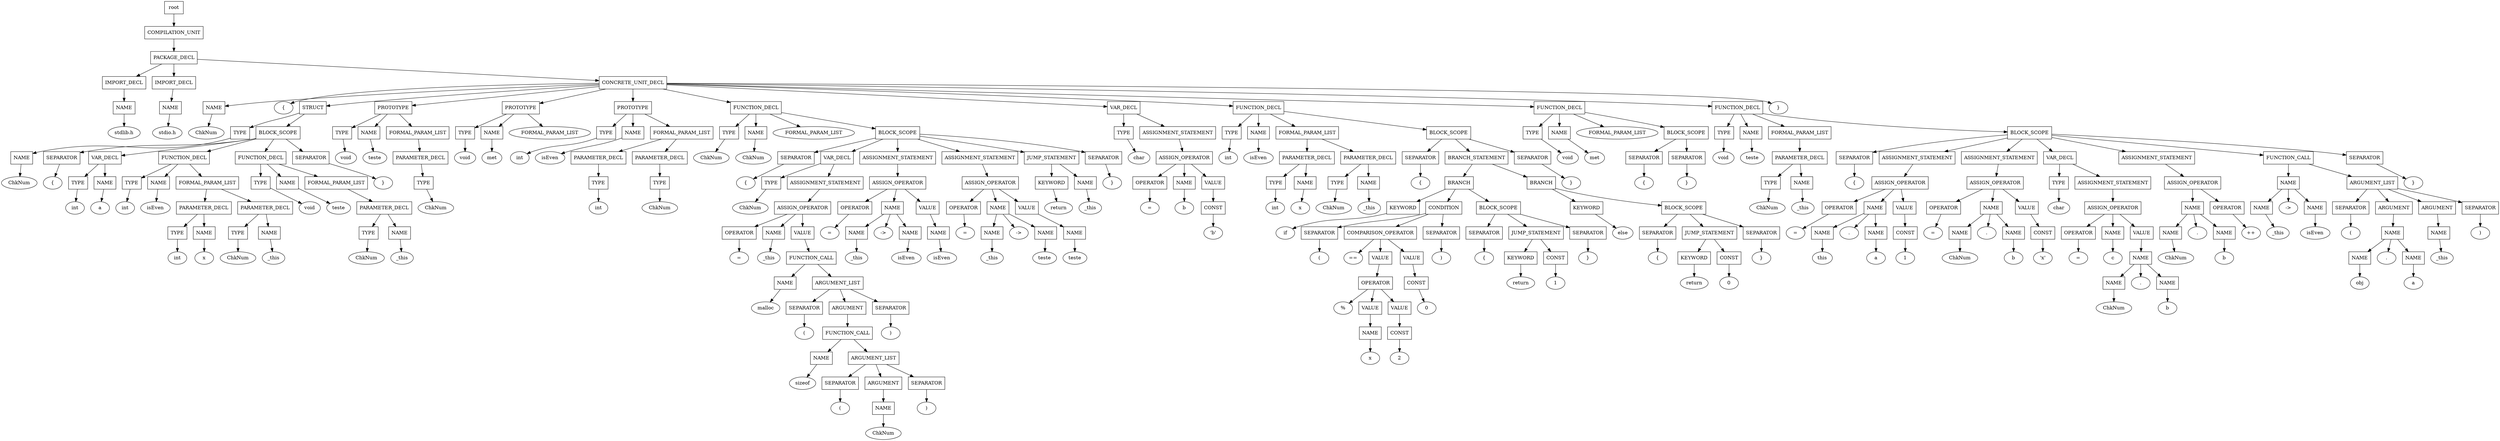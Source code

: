 digraph G {
	splines="TRUE";
	n_0 [label="root", shape="rectangle"]
	n_0 -> n_1
	n_1 [label="COMPILATION_UNIT", shape="rectangle"]
	n_1 -> n_2
	n_2 [label="PACKAGE_DECL", shape="rectangle"]
	n_2 -> n_3
	n_3 [label="IMPORT_DECL", shape="rectangle"]
	n_3 -> n_6
	n_6 [label="NAME", shape="rectangle"]
	n_6 -> n_20
	n_20 [label="stdlib.h", shape="ellipse"]
	n_2 -> n_4
	n_4 [label="IMPORT_DECL", shape="rectangle"]
	n_4 -> n_7
	n_7 [label="NAME", shape="rectangle"]
	n_7 -> n_21
	n_21 [label="stdio.h", shape="ellipse"]
	n_2 -> n_5
	n_5 [label="CONCRETE_UNIT_DECL", shape="rectangle"]
	n_5 -> n_8
	n_8 [label="NAME", shape="rectangle"]
	n_8 -> n_22
	n_22 [label="ChkNum", shape="ellipse"]
	n_5 -> n_9
	n_9 [label="{", shape="ellipse"]
	n_5 -> n_10
	n_10 [label="STRUCT", shape="rectangle"]
	n_10 -> n_23
	n_23 [label="TYPE", shape="rectangle"]
	n_23 -> n_52
	n_52 [label="NAME", shape="rectangle"]
	n_52 -> n_98
	n_98 [label="ChkNum", shape="ellipse"]
	n_10 -> n_24
	n_24 [label="BLOCK_SCOPE", shape="rectangle"]
	n_24 -> n_53
	n_53 [label="SEPARATOR", shape="rectangle"]
	n_53 -> n_99
	n_99 [label="{", shape="ellipse"]
	n_24 -> n_54
	n_54 [label="VAR_DECL", shape="rectangle"]
	n_54 -> n_100
	n_100 [label="TYPE", shape="rectangle"]
	n_100 -> n_144
	n_144 [label="int", shape="ellipse"]
	n_54 -> n_101
	n_101 [label="NAME", shape="rectangle"]
	n_101 -> n_145
	n_145 [label="a", shape="ellipse"]
	n_24 -> n_55
	n_55 [label="FUNCTION_DECL", shape="rectangle"]
	n_55 -> n_102
	n_102 [label="TYPE", shape="rectangle"]
	n_102 -> n_146
	n_146 [label="int", shape="ellipse"]
	n_55 -> n_103
	n_103 [label="NAME", shape="rectangle"]
	n_103 -> n_147
	n_147 [label="isEven", shape="ellipse"]
	n_55 -> n_104
	n_104 [label="FORMAL_PARAM_LIST", shape="rectangle"]
	n_104 -> n_148
	n_148 [label="PARAMETER_DECL", shape="rectangle"]
	n_148 -> n_197
	n_197 [label="TYPE", shape="rectangle"]
	n_197 -> n_251
	n_251 [label="int", shape="ellipse"]
	n_148 -> n_198
	n_198 [label="NAME", shape="rectangle"]
	n_198 -> n_252
	n_252 [label="x", shape="ellipse"]
	n_104 -> n_149
	n_149 [label="PARAMETER_DECL", shape="rectangle"]
	n_149 -> n_199
	n_199 [label="TYPE", shape="rectangle"]
	n_199 -> n_253
	n_253 [label="ChkNum", shape="ellipse"]
	n_149 -> n_200
	n_200 [label="NAME", shape="rectangle"]
	n_200 -> n_254
	n_254 [label="_this", shape="ellipse"]
	n_24 -> n_56
	n_56 [label="FUNCTION_DECL", shape="rectangle"]
	n_56 -> n_105
	n_105 [label="TYPE", shape="rectangle"]
	n_105 -> n_150
	n_150 [label="void", shape="ellipse"]
	n_56 -> n_106
	n_106 [label="NAME", shape="rectangle"]
	n_106 -> n_151
	n_151 [label="teste", shape="ellipse"]
	n_56 -> n_107
	n_107 [label="FORMAL_PARAM_LIST", shape="rectangle"]
	n_107 -> n_152
	n_152 [label="PARAMETER_DECL", shape="rectangle"]
	n_152 -> n_201
	n_201 [label="TYPE", shape="rectangle"]
	n_201 -> n_255
	n_255 [label="ChkNum", shape="ellipse"]
	n_152 -> n_202
	n_202 [label="NAME", shape="rectangle"]
	n_202 -> n_256
	n_256 [label="_this", shape="ellipse"]
	n_24 -> n_57
	n_57 [label="SEPARATOR", shape="rectangle"]
	n_57 -> n_108
	n_108 [label="}", shape="ellipse"]
	n_5 -> n_11
	n_11 [label="PROTOTYPE", shape="rectangle"]
	n_11 -> n_25
	n_25 [label="TYPE", shape="rectangle"]
	n_25 -> n_58
	n_58 [label="void", shape="ellipse"]
	n_11 -> n_26
	n_26 [label="NAME", shape="rectangle"]
	n_26 -> n_59
	n_59 [label="teste", shape="ellipse"]
	n_11 -> n_27
	n_27 [label="FORMAL_PARAM_LIST", shape="rectangle"]
	n_27 -> n_60
	n_60 [label="PARAMETER_DECL", shape="rectangle"]
	n_60 -> n_109
	n_109 [label="TYPE", shape="rectangle"]
	n_109 -> n_153
	n_153 [label="ChkNum", shape="ellipse"]
	n_5 -> n_12
	n_12 [label="PROTOTYPE", shape="rectangle"]
	n_12 -> n_28
	n_28 [label="TYPE", shape="rectangle"]
	n_28 -> n_61
	n_61 [label="void", shape="ellipse"]
	n_12 -> n_29
	n_29 [label="NAME", shape="rectangle"]
	n_29 -> n_62
	n_62 [label="met", shape="ellipse"]
	n_12 -> n_30
	n_30 [label="FORMAL_PARAM_LIST", shape="ellipse"]
	n_5 -> n_13
	n_13 [label="PROTOTYPE", shape="rectangle"]
	n_13 -> n_31
	n_31 [label="TYPE", shape="rectangle"]
	n_31 -> n_63
	n_63 [label="int", shape="ellipse"]
	n_13 -> n_32
	n_32 [label="NAME", shape="rectangle"]
	n_32 -> n_64
	n_64 [label="isEven", shape="ellipse"]
	n_13 -> n_33
	n_33 [label="FORMAL_PARAM_LIST", shape="rectangle"]
	n_33 -> n_65
	n_65 [label="PARAMETER_DECL", shape="rectangle"]
	n_65 -> n_110
	n_110 [label="TYPE", shape="rectangle"]
	n_110 -> n_154
	n_154 [label="int", shape="ellipse"]
	n_33 -> n_66
	n_66 [label="PARAMETER_DECL", shape="rectangle"]
	n_66 -> n_111
	n_111 [label="TYPE", shape="rectangle"]
	n_111 -> n_155
	n_155 [label="ChkNum", shape="ellipse"]
	n_5 -> n_14
	n_14 [label="FUNCTION_DECL", shape="rectangle"]
	n_14 -> n_34
	n_34 [label="TYPE", shape="rectangle"]
	n_34 -> n_67
	n_67 [label="ChkNum", shape="ellipse"]
	n_14 -> n_35
	n_35 [label="NAME", shape="rectangle"]
	n_35 -> n_68
	n_68 [label="ChkNum", shape="ellipse"]
	n_14 -> n_36
	n_36 [label="FORMAL_PARAM_LIST", shape="ellipse"]
	n_14 -> n_37
	n_37 [label="BLOCK_SCOPE", shape="rectangle"]
	n_37 -> n_69
	n_69 [label="SEPARATOR", shape="rectangle"]
	n_69 -> n_112
	n_112 [label="{", shape="ellipse"]
	n_37 -> n_70
	n_70 [label="VAR_DECL", shape="rectangle"]
	n_70 -> n_113
	n_113 [label="TYPE", shape="rectangle"]
	n_113 -> n_156
	n_156 [label="ChkNum", shape="ellipse"]
	n_70 -> n_114
	n_114 [label="ASSIGNMENT_STATEMENT", shape="rectangle"]
	n_114 -> n_157
	n_157 [label="ASSIGN_OPERATOR", shape="rectangle"]
	n_157 -> n_203
	n_203 [label="OPERATOR", shape="rectangle"]
	n_203 -> n_257
	n_257 [label="=", shape="ellipse"]
	n_157 -> n_204
	n_204 [label="NAME", shape="rectangle"]
	n_204 -> n_258
	n_258 [label="_this", shape="ellipse"]
	n_157 -> n_205
	n_205 [label="VALUE", shape="rectangle"]
	n_205 -> n_259
	n_259 [label="FUNCTION_CALL", shape="rectangle"]
	n_259 -> n_294
	n_294 [label="NAME", shape="rectangle"]
	n_294 -> n_307
	n_307 [label="malloc", shape="ellipse"]
	n_259 -> n_295
	n_295 [label="ARGUMENT_LIST", shape="rectangle"]
	n_295 -> n_308
	n_308 [label="SEPARATOR", shape="rectangle"]
	n_308 -> n_317
	n_317 [label="(", shape="ellipse"]
	n_295 -> n_309
	n_309 [label="ARGUMENT", shape="rectangle"]
	n_309 -> n_318
	n_318 [label="FUNCTION_CALL", shape="rectangle"]
	n_318 -> n_322
	n_322 [label="NAME", shape="rectangle"]
	n_322 -> n_326
	n_326 [label="sizeof", shape="ellipse"]
	n_318 -> n_323
	n_323 [label="ARGUMENT_LIST", shape="rectangle"]
	n_323 -> n_327
	n_327 [label="SEPARATOR", shape="rectangle"]
	n_327 -> n_330
	n_330 [label="(", shape="ellipse"]
	n_323 -> n_328
	n_328 [label="ARGUMENT", shape="rectangle"]
	n_328 -> n_331
	n_331 [label="NAME", shape="rectangle"]
	n_331 -> n_333
	n_333 [label="ChkNum", shape="ellipse"]
	n_323 -> n_329
	n_329 [label="SEPARATOR", shape="rectangle"]
	n_329 -> n_332
	n_332 [label=")", shape="ellipse"]
	n_295 -> n_310
	n_310 [label="SEPARATOR", shape="rectangle"]
	n_310 -> n_319
	n_319 [label=")", shape="ellipse"]
	n_37 -> n_71
	n_71 [label="ASSIGNMENT_STATEMENT", shape="rectangle"]
	n_71 -> n_115
	n_115 [label="ASSIGN_OPERATOR", shape="rectangle"]
	n_115 -> n_158
	n_158 [label="OPERATOR", shape="rectangle"]
	n_158 -> n_206
	n_206 [label="=", shape="ellipse"]
	n_115 -> n_159
	n_159 [label="NAME", shape="rectangle"]
	n_159 -> n_207
	n_207 [label="NAME", shape="rectangle"]
	n_207 -> n_260
	n_260 [label="_this", shape="ellipse"]
	n_159 -> n_208
	n_208 [label="->", shape="ellipse"]
	n_159 -> n_209
	n_209 [label="NAME", shape="rectangle"]
	n_209 -> n_261
	n_261 [label="isEven", shape="ellipse"]
	n_115 -> n_160
	n_160 [label="VALUE", shape="rectangle"]
	n_160 -> n_210
	n_210 [label="NAME", shape="rectangle"]
	n_210 -> n_262
	n_262 [label="isEven", shape="ellipse"]
	n_37 -> n_72
	n_72 [label="ASSIGNMENT_STATEMENT", shape="rectangle"]
	n_72 -> n_116
	n_116 [label="ASSIGN_OPERATOR", shape="rectangle"]
	n_116 -> n_161
	n_161 [label="OPERATOR", shape="rectangle"]
	n_161 -> n_211
	n_211 [label="=", shape="ellipse"]
	n_116 -> n_162
	n_162 [label="NAME", shape="rectangle"]
	n_162 -> n_212
	n_212 [label="NAME", shape="rectangle"]
	n_212 -> n_263
	n_263 [label="_this", shape="ellipse"]
	n_162 -> n_213
	n_213 [label="->", shape="ellipse"]
	n_162 -> n_214
	n_214 [label="NAME", shape="rectangle"]
	n_214 -> n_264
	n_264 [label="teste", shape="ellipse"]
	n_116 -> n_163
	n_163 [label="VALUE", shape="rectangle"]
	n_163 -> n_215
	n_215 [label="NAME", shape="rectangle"]
	n_215 -> n_265
	n_265 [label="teste", shape="ellipse"]
	n_37 -> n_73
	n_73 [label="JUMP_STATEMENT", shape="rectangle"]
	n_73 -> n_117
	n_117 [label="KEYWORD", shape="rectangle"]
	n_117 -> n_164
	n_164 [label="return", shape="ellipse"]
	n_73 -> n_118
	n_118 [label="NAME", shape="rectangle"]
	n_118 -> n_165
	n_165 [label="_this", shape="ellipse"]
	n_37 -> n_74
	n_74 [label="SEPARATOR", shape="rectangle"]
	n_74 -> n_119
	n_119 [label="}", shape="ellipse"]
	n_5 -> n_15
	n_15 [label="VAR_DECL", shape="rectangle"]
	n_15 -> n_38
	n_38 [label="TYPE", shape="rectangle"]
	n_38 -> n_75
	n_75 [label="char", shape="ellipse"]
	n_15 -> n_39
	n_39 [label="ASSIGNMENT_STATEMENT", shape="rectangle"]
	n_39 -> n_76
	n_76 [label="ASSIGN_OPERATOR", shape="rectangle"]
	n_76 -> n_120
	n_120 [label="OPERATOR", shape="rectangle"]
	n_120 -> n_166
	n_166 [label="=", shape="ellipse"]
	n_76 -> n_121
	n_121 [label="NAME", shape="rectangle"]
	n_121 -> n_167
	n_167 [label="b", shape="ellipse"]
	n_76 -> n_122
	n_122 [label="VALUE", shape="rectangle"]
	n_122 -> n_168
	n_168 [label="CONST", shape="rectangle"]
	n_168 -> n_216
	n_216 [label="'b'", shape="ellipse"]
	n_5 -> n_16
	n_16 [label="FUNCTION_DECL", shape="rectangle"]
	n_16 -> n_40
	n_40 [label="TYPE", shape="rectangle"]
	n_40 -> n_77
	n_77 [label="int", shape="ellipse"]
	n_16 -> n_41
	n_41 [label="NAME", shape="rectangle"]
	n_41 -> n_78
	n_78 [label="isEven", shape="ellipse"]
	n_16 -> n_42
	n_42 [label="FORMAL_PARAM_LIST", shape="rectangle"]
	n_42 -> n_79
	n_79 [label="PARAMETER_DECL", shape="rectangle"]
	n_79 -> n_123
	n_123 [label="TYPE", shape="rectangle"]
	n_123 -> n_169
	n_169 [label="int", shape="ellipse"]
	n_79 -> n_124
	n_124 [label="NAME", shape="rectangle"]
	n_124 -> n_170
	n_170 [label="x", shape="ellipse"]
	n_42 -> n_80
	n_80 [label="PARAMETER_DECL", shape="rectangle"]
	n_80 -> n_125
	n_125 [label="TYPE", shape="rectangle"]
	n_125 -> n_171
	n_171 [label="ChkNum", shape="ellipse"]
	n_80 -> n_126
	n_126 [label="NAME", shape="rectangle"]
	n_126 -> n_172
	n_172 [label="_this", shape="ellipse"]
	n_16 -> n_43
	n_43 [label="BLOCK_SCOPE", shape="rectangle"]
	n_43 -> n_81
	n_81 [label="SEPARATOR", shape="rectangle"]
	n_81 -> n_127
	n_127 [label="{", shape="ellipse"]
	n_43 -> n_82
	n_82 [label="BRANCH_STATEMENT", shape="rectangle"]
	n_82 -> n_128
	n_128 [label="BRANCH", shape="rectangle"]
	n_128 -> n_173
	n_173 [label="KEYWORD", shape="rectangle"]
	n_173 -> n_217
	n_217 [label="if", shape="ellipse"]
	n_128 -> n_174
	n_174 [label="CONDITION", shape="rectangle"]
	n_174 -> n_218
	n_218 [label="SEPARATOR", shape="rectangle"]
	n_218 -> n_266
	n_266 [label="(", shape="ellipse"]
	n_174 -> n_219
	n_219 [label="COMPARISON_OPERATOR", shape="rectangle"]
	n_219 -> n_267
	n_267 [label="==", shape="ellipse"]
	n_219 -> n_268
	n_268 [label="VALUE", shape="rectangle"]
	n_268 -> n_296
	n_296 [label="OPERATOR", shape="rectangle"]
	n_296 -> n_311
	n_311 [label="%", shape="ellipse"]
	n_296 -> n_312
	n_312 [label="VALUE", shape="rectangle"]
	n_312 -> n_320
	n_320 [label="NAME", shape="rectangle"]
	n_320 -> n_324
	n_324 [label="x", shape="ellipse"]
	n_296 -> n_313
	n_313 [label="VALUE", shape="rectangle"]
	n_313 -> n_321
	n_321 [label="CONST", shape="rectangle"]
	n_321 -> n_325
	n_325 [label="2", shape="ellipse"]
	n_219 -> n_269
	n_269 [label="VALUE", shape="rectangle"]
	n_269 -> n_297
	n_297 [label="CONST", shape="rectangle"]
	n_297 -> n_314
	n_314 [label="0", shape="ellipse"]
	n_174 -> n_220
	n_220 [label="SEPARATOR", shape="rectangle"]
	n_220 -> n_270
	n_270 [label=")", shape="ellipse"]
	n_128 -> n_175
	n_175 [label="BLOCK_SCOPE", shape="rectangle"]
	n_175 -> n_221
	n_221 [label="SEPARATOR", shape="rectangle"]
	n_221 -> n_271
	n_271 [label="{", shape="ellipse"]
	n_175 -> n_222
	n_222 [label="JUMP_STATEMENT", shape="rectangle"]
	n_222 -> n_272
	n_272 [label="KEYWORD", shape="rectangle"]
	n_272 -> n_298
	n_298 [label="return", shape="ellipse"]
	n_222 -> n_273
	n_273 [label="CONST", shape="rectangle"]
	n_273 -> n_299
	n_299 [label="1", shape="ellipse"]
	n_175 -> n_223
	n_223 [label="SEPARATOR", shape="rectangle"]
	n_223 -> n_274
	n_274 [label="}", shape="ellipse"]
	n_82 -> n_129
	n_129 [label="BRANCH", shape="rectangle"]
	n_129 -> n_176
	n_176 [label="KEYWORD", shape="rectangle"]
	n_176 -> n_224
	n_224 [label="else", shape="ellipse"]
	n_129 -> n_177
	n_177 [label="BLOCK_SCOPE", shape="rectangle"]
	n_177 -> n_225
	n_225 [label="SEPARATOR", shape="rectangle"]
	n_225 -> n_275
	n_275 [label="{", shape="ellipse"]
	n_177 -> n_226
	n_226 [label="JUMP_STATEMENT", shape="rectangle"]
	n_226 -> n_276
	n_276 [label="KEYWORD", shape="rectangle"]
	n_276 -> n_300
	n_300 [label="return", shape="ellipse"]
	n_226 -> n_277
	n_277 [label="CONST", shape="rectangle"]
	n_277 -> n_301
	n_301 [label="0", shape="ellipse"]
	n_177 -> n_227
	n_227 [label="SEPARATOR", shape="rectangle"]
	n_227 -> n_278
	n_278 [label="}", shape="ellipse"]
	n_43 -> n_83
	n_83 [label="SEPARATOR", shape="rectangle"]
	n_83 -> n_130
	n_130 [label="}", shape="ellipse"]
	n_5 -> n_17
	n_17 [label="FUNCTION_DECL", shape="rectangle"]
	n_17 -> n_44
	n_44 [label="TYPE", shape="rectangle"]
	n_44 -> n_84
	n_84 [label="void", shape="ellipse"]
	n_17 -> n_45
	n_45 [label="NAME", shape="rectangle"]
	n_45 -> n_85
	n_85 [label="met", shape="ellipse"]
	n_17 -> n_46
	n_46 [label="FORMAL_PARAM_LIST", shape="ellipse"]
	n_17 -> n_47
	n_47 [label="BLOCK_SCOPE", shape="rectangle"]
	n_47 -> n_86
	n_86 [label="SEPARATOR", shape="rectangle"]
	n_86 -> n_131
	n_131 [label="{", shape="ellipse"]
	n_47 -> n_87
	n_87 [label="SEPARATOR", shape="rectangle"]
	n_87 -> n_132
	n_132 [label="}", shape="ellipse"]
	n_5 -> n_18
	n_18 [label="FUNCTION_DECL", shape="rectangle"]
	n_18 -> n_48
	n_48 [label="TYPE", shape="rectangle"]
	n_48 -> n_88
	n_88 [label="void", shape="ellipse"]
	n_18 -> n_49
	n_49 [label="NAME", shape="rectangle"]
	n_49 -> n_89
	n_89 [label="teste", shape="ellipse"]
	n_18 -> n_50
	n_50 [label="FORMAL_PARAM_LIST", shape="rectangle"]
	n_50 -> n_90
	n_90 [label="PARAMETER_DECL", shape="rectangle"]
	n_90 -> n_133
	n_133 [label="TYPE", shape="rectangle"]
	n_133 -> n_178
	n_178 [label="ChkNum", shape="ellipse"]
	n_90 -> n_134
	n_134 [label="NAME", shape="rectangle"]
	n_134 -> n_179
	n_179 [label="_this", shape="ellipse"]
	n_18 -> n_51
	n_51 [label="BLOCK_SCOPE", shape="rectangle"]
	n_51 -> n_91
	n_91 [label="SEPARATOR", shape="rectangle"]
	n_91 -> n_135
	n_135 [label="{", shape="ellipse"]
	n_51 -> n_92
	n_92 [label="ASSIGNMENT_STATEMENT", shape="rectangle"]
	n_92 -> n_136
	n_136 [label="ASSIGN_OPERATOR", shape="rectangle"]
	n_136 -> n_180
	n_180 [label="OPERATOR", shape="rectangle"]
	n_180 -> n_228
	n_228 [label="=", shape="ellipse"]
	n_136 -> n_181
	n_181 [label="NAME", shape="rectangle"]
	n_181 -> n_229
	n_229 [label="NAME", shape="rectangle"]
	n_229 -> n_279
	n_279 [label="this", shape="ellipse"]
	n_181 -> n_230
	n_230 [label=".", shape="ellipse"]
	n_181 -> n_231
	n_231 [label="NAME", shape="rectangle"]
	n_231 -> n_280
	n_280 [label="a", shape="ellipse"]
	n_136 -> n_182
	n_182 [label="VALUE", shape="rectangle"]
	n_182 -> n_232
	n_232 [label="CONST", shape="rectangle"]
	n_232 -> n_281
	n_281 [label="1", shape="ellipse"]
	n_51 -> n_93
	n_93 [label="ASSIGNMENT_STATEMENT", shape="rectangle"]
	n_93 -> n_137
	n_137 [label="ASSIGN_OPERATOR", shape="rectangle"]
	n_137 -> n_183
	n_183 [label="OPERATOR", shape="rectangle"]
	n_183 -> n_233
	n_233 [label="=", shape="ellipse"]
	n_137 -> n_184
	n_184 [label="NAME", shape="rectangle"]
	n_184 -> n_234
	n_234 [label="NAME", shape="rectangle"]
	n_234 -> n_282
	n_282 [label="ChkNum", shape="ellipse"]
	n_184 -> n_235
	n_235 [label=".", shape="ellipse"]
	n_184 -> n_236
	n_236 [label="NAME", shape="rectangle"]
	n_236 -> n_283
	n_283 [label="b", shape="ellipse"]
	n_137 -> n_185
	n_185 [label="VALUE", shape="rectangle"]
	n_185 -> n_237
	n_237 [label="CONST", shape="rectangle"]
	n_237 -> n_284
	n_284 [label="'x'", shape="ellipse"]
	n_51 -> n_94
	n_94 [label="VAR_DECL", shape="rectangle"]
	n_94 -> n_138
	n_138 [label="TYPE", shape="rectangle"]
	n_138 -> n_186
	n_186 [label="char", shape="ellipse"]
	n_94 -> n_139
	n_139 [label="ASSIGNMENT_STATEMENT", shape="rectangle"]
	n_139 -> n_187
	n_187 [label="ASSIGN_OPERATOR", shape="rectangle"]
	n_187 -> n_238
	n_238 [label="OPERATOR", shape="rectangle"]
	n_238 -> n_285
	n_285 [label="=", shape="ellipse"]
	n_187 -> n_239
	n_239 [label="NAME", shape="rectangle"]
	n_239 -> n_286
	n_286 [label="c", shape="ellipse"]
	n_187 -> n_240
	n_240 [label="VALUE", shape="rectangle"]
	n_240 -> n_287
	n_287 [label="NAME", shape="rectangle"]
	n_287 -> n_302
	n_302 [label="NAME", shape="rectangle"]
	n_302 -> n_315
	n_315 [label="ChkNum", shape="ellipse"]
	n_287 -> n_303
	n_303 [label=".", shape="ellipse"]
	n_287 -> n_304
	n_304 [label="NAME", shape="rectangle"]
	n_304 -> n_316
	n_316 [label="b", shape="ellipse"]
	n_51 -> n_95
	n_95 [label="ASSIGNMENT_STATEMENT", shape="rectangle"]
	n_95 -> n_140
	n_140 [label="ASSIGN_OPERATOR", shape="rectangle"]
	n_140 -> n_188
	n_188 [label="NAME", shape="rectangle"]
	n_188 -> n_241
	n_241 [label="NAME", shape="rectangle"]
	n_241 -> n_288
	n_288 [label="ChkNum", shape="ellipse"]
	n_188 -> n_242
	n_242 [label=".", shape="ellipse"]
	n_188 -> n_243
	n_243 [label="NAME", shape="rectangle"]
	n_243 -> n_289
	n_289 [label="b", shape="ellipse"]
	n_140 -> n_189
	n_189 [label="OPERATOR", shape="rectangle"]
	n_189 -> n_244
	n_244 [label="++", shape="ellipse"]
	n_51 -> n_96
	n_96 [label="FUNCTION_CALL", shape="rectangle"]
	n_96 -> n_141
	n_141 [label="NAME", shape="rectangle"]
	n_141 -> n_190
	n_190 [label="NAME", shape="rectangle"]
	n_190 -> n_245
	n_245 [label="_this", shape="ellipse"]
	n_141 -> n_191
	n_191 [label="->", shape="ellipse"]
	n_141 -> n_192
	n_192 [label="NAME", shape="rectangle"]
	n_192 -> n_246
	n_246 [label="isEven", shape="ellipse"]
	n_96 -> n_142
	n_142 [label="ARGUMENT_LIST", shape="rectangle"]
	n_142 -> n_193
	n_193 [label="SEPARATOR", shape="rectangle"]
	n_193 -> n_247
	n_247 [label="(", shape="ellipse"]
	n_142 -> n_194
	n_194 [label="ARGUMENT", shape="rectangle"]
	n_194 -> n_248
	n_248 [label="NAME", shape="rectangle"]
	n_248 -> n_290
	n_290 [label="NAME", shape="rectangle"]
	n_290 -> n_305
	n_305 [label="obj", shape="ellipse"]
	n_248 -> n_291
	n_291 [label=".", shape="ellipse"]
	n_248 -> n_292
	n_292 [label="NAME", shape="rectangle"]
	n_292 -> n_306
	n_306 [label="a", shape="ellipse"]
	n_142 -> n_195
	n_195 [label="ARGUMENT", shape="rectangle"]
	n_195 -> n_249
	n_249 [label="NAME", shape="rectangle"]
	n_249 -> n_293
	n_293 [label="_this", shape="ellipse"]
	n_142 -> n_196
	n_196 [label="SEPARATOR", shape="rectangle"]
	n_196 -> n_250
	n_250 [label=")", shape="ellipse"]
	n_51 -> n_97
	n_97 [label="SEPARATOR", shape="rectangle"]
	n_97 -> n_143
	n_143 [label="}", shape="ellipse"]
	n_5 -> n_19
	n_19 [label="}", shape="ellipse"]
}